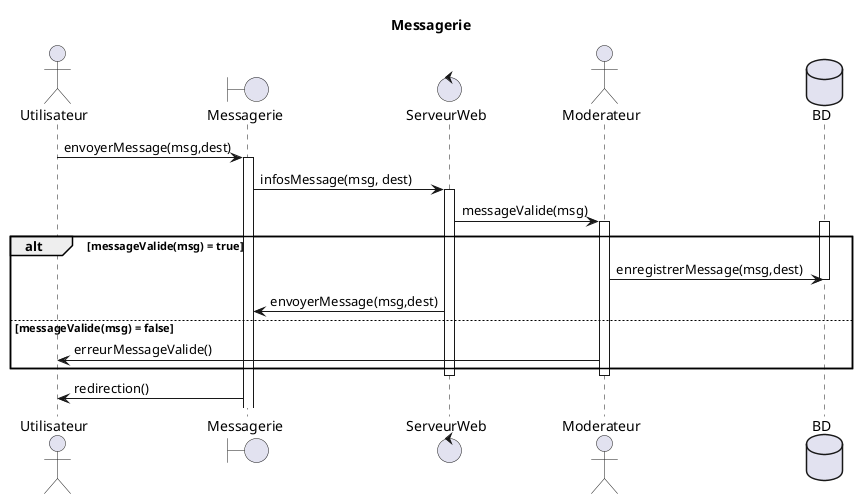 @startuml
title Messagerie
actor Utilisateur

boundary Messagerie
control ServeurWeb
actor Moderateur

database BD

Utilisateur -> Messagerie : envoyerMessage(msg,dest)
activate Messagerie

Messagerie -> ServeurWeb : infosMessage(msg, dest)
activate ServeurWeb

ServeurWeb -> Moderateur : messageValide(msg)
activate Moderateur

alt messageValide(msg) = true

activate BD
Moderateur -> BD : enregistrerMessage(msg,dest)
deactivate BD
ServeurWeb -> Messagerie : envoyerMessage(msg,dest)
else messageValide(msg) = false
Moderateur  -> Utilisateur : erreurMessageValide()
end
deactivate Moderateur
deactivate ServeurWeb


activate Messagerie
Messagerie -> Utilisateur : redirection()


@enduml